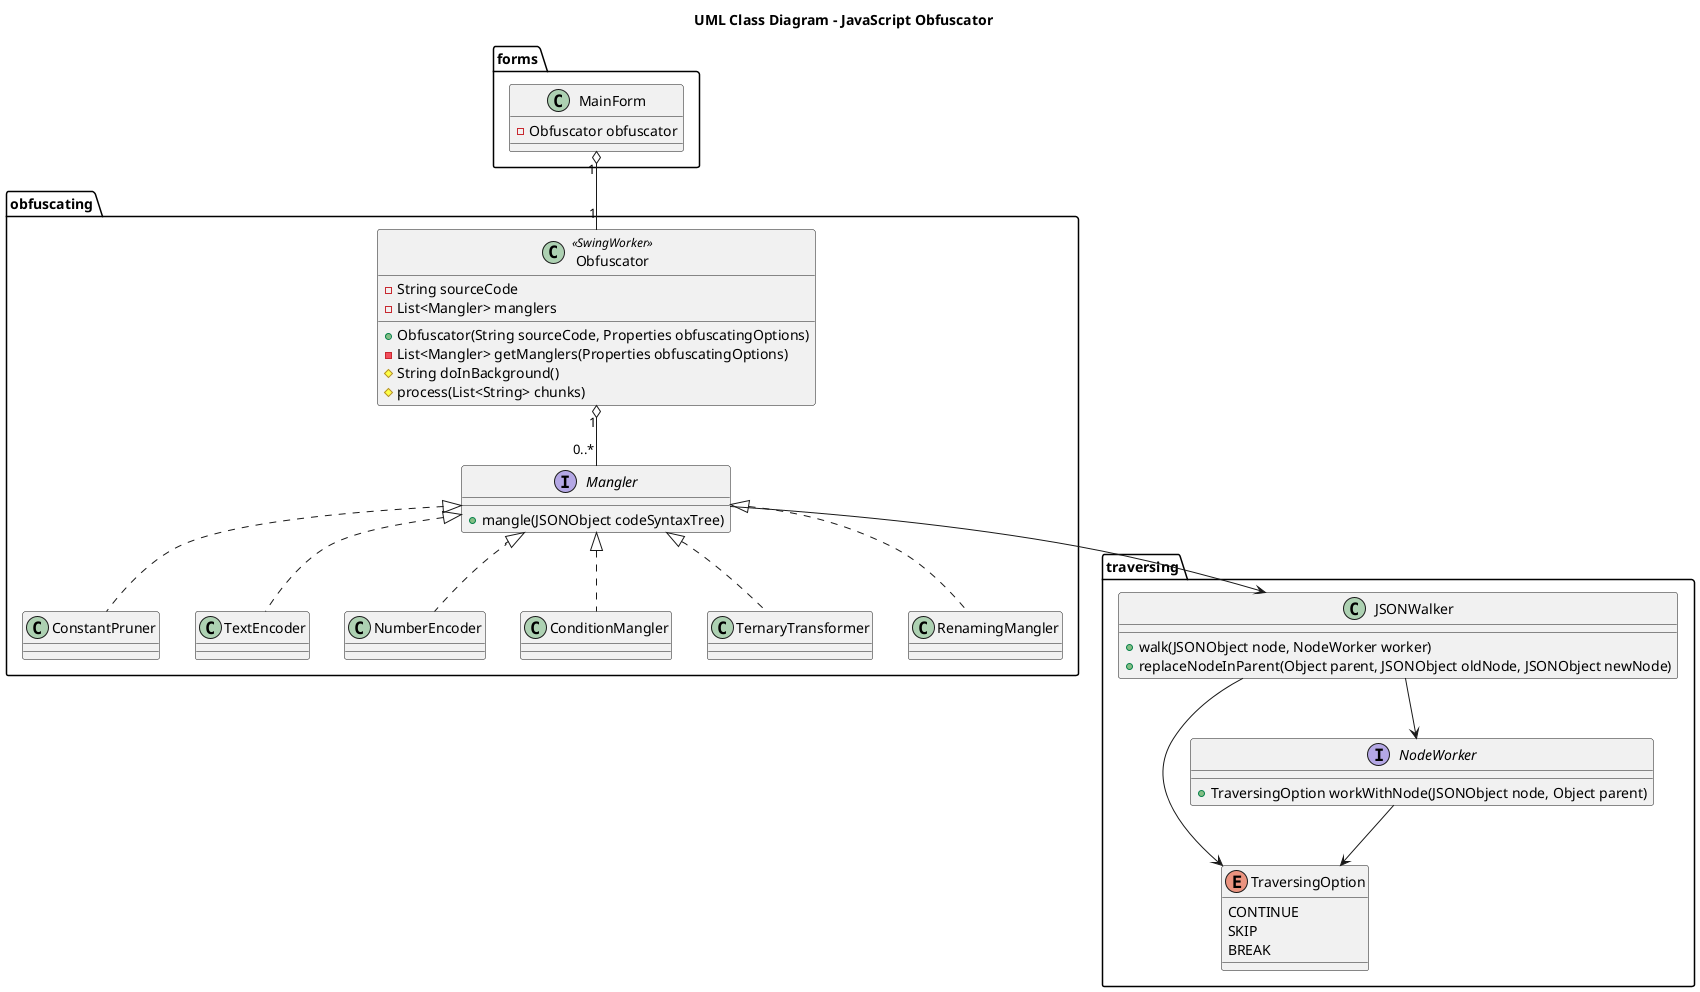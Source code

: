 @startuml
    title UML Class Diagram - JavaScript Obfuscator
    package obfuscating {

        class Obfuscator <<SwingWorker>> {
            -String sourceCode
            -List<Mangler> manglers

            +Obfuscator(String sourceCode, Properties obfuscatingOptions)
            -List<Mangler> getManglers(Properties obfuscatingOptions)
            #String doInBackground()
            #process(List<String> chunks)
        }

        interface Mangler {
            +mangle(JSONObject codeSyntaxTree)
        }

        class ConstantPruner implements Mangler
        class TextEncoder implements Mangler
        class NumberEncoder implements Mangler
        class ConditionMangler implements Mangler
        class TernaryTransformer implements Mangler
        class RenamingMangler implements Mangler
        
        Obfuscator "1" o-- "0..*" Mangler
    }

    package forms {
        class MainForm {
            -Obfuscator obfuscator
        }
    }

    package traversing {
        class JSONWalker {
            +walk(JSONObject node, NodeWorker worker)
            +replaceNodeInParent(Object parent, JSONObject oldNode, JSONObject newNode)
        }

        enum TraversingOption {
            CONTINUE
            SKIP
            BREAK
        }

        interface NodeWorker {
            +TraversingOption workWithNode(JSONObject node, Object parent)
        }

        JSONWalker <-up- Mangler
        JSONWalker --> NodeWorker
        JSONWalker --> TraversingOption
        NodeWorker --> TraversingOption
    }

    MainForm "1" o-- "1" Obfuscator

@enduml
